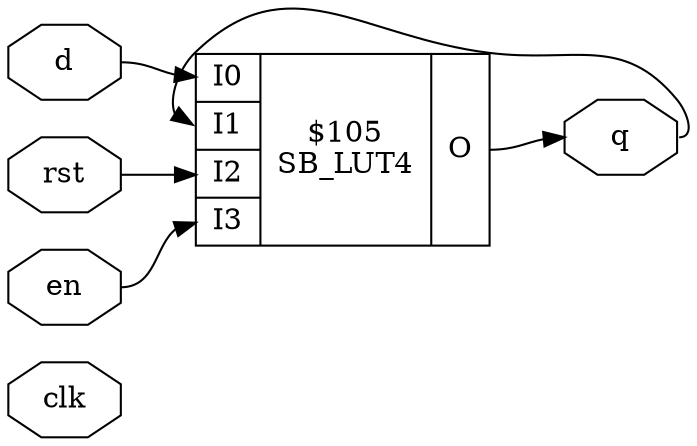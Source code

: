 digraph "dffer2" {
rankdir="LR";
remincross=true;
n2 [ shape=octagon, label="clk", color="black", fontcolor="black" ];
n3 [ shape=octagon, label="d", color="black", fontcolor="black" ];
n4 [ shape=octagon, label="en", color="black", fontcolor="black" ];
n5 [ shape=octagon, label="q", color="black", fontcolor="black" ];
n6 [ shape=octagon, label="rst", color="black", fontcolor="black" ];
c12 [ shape=record, label="{{<p7> I0|<p8> I1|<p9> I2|<p10> I3}|$105\nSB_LUT4|{<p11> O}}" ];
n3:e -> c12:p7:w [color="black", label=""];
n4:e -> c12:p10:w [color="black", label=""];
c12:p11:e -> n5:w [color="black", label=""];
n5:e -> c12:p8:w [color="black", label=""];
n6:e -> c12:p9:w [color="black", label=""];
}
